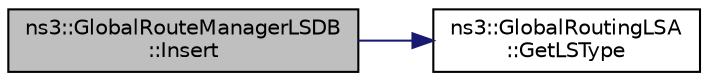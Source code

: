 digraph "ns3::GlobalRouteManagerLSDB::Insert"
{
  edge [fontname="Helvetica",fontsize="10",labelfontname="Helvetica",labelfontsize="10"];
  node [fontname="Helvetica",fontsize="10",shape=record];
  rankdir="LR";
  Node1 [label="ns3::GlobalRouteManagerLSDB\l::Insert",height=0.2,width=0.4,color="black", fillcolor="grey75", style="filled", fontcolor="black"];
  Node1 -> Node2 [color="midnightblue",fontsize="10",style="solid"];
  Node2 [label="ns3::GlobalRoutingLSA\l::GetLSType",height=0.2,width=0.4,color="black", fillcolor="white", style="filled",URL="$dc/dd1/classns3_1_1GlobalRoutingLSA.html#aa3cd2efb67cfacfdc509b3ab86e73af5",tooltip="Return the LSType field of the LSA. "];
}
